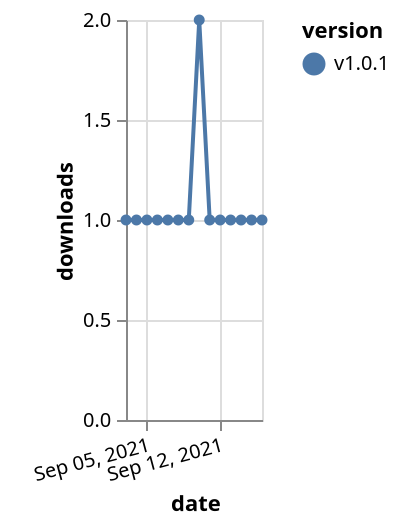 {"$schema": "https://vega.github.io/schema/vega-lite/v5.json", "description": "A simple bar chart with embedded data.", "data": {"values": [{"date": "2021-09-03", "total": 128, "delta": 1, "version": "v1.0.1"}, {"date": "2021-09-04", "total": 129, "delta": 1, "version": "v1.0.1"}, {"date": "2021-09-05", "total": 130, "delta": 1, "version": "v1.0.1"}, {"date": "2021-09-06", "total": 131, "delta": 1, "version": "v1.0.1"}, {"date": "2021-09-07", "total": 132, "delta": 1, "version": "v1.0.1"}, {"date": "2021-09-08", "total": 133, "delta": 1, "version": "v1.0.1"}, {"date": "2021-09-09", "total": 134, "delta": 1, "version": "v1.0.1"}, {"date": "2021-09-10", "total": 136, "delta": 2, "version": "v1.0.1"}, {"date": "2021-09-11", "total": 137, "delta": 1, "version": "v1.0.1"}, {"date": "2021-09-12", "total": 138, "delta": 1, "version": "v1.0.1"}, {"date": "2021-09-13", "total": 139, "delta": 1, "version": "v1.0.1"}, {"date": "2021-09-14", "total": 140, "delta": 1, "version": "v1.0.1"}, {"date": "2021-09-15", "total": 141, "delta": 1, "version": "v1.0.1"}, {"date": "2021-09-16", "total": 142, "delta": 1, "version": "v1.0.1"}]}, "width": "container", "mark": {"type": "line", "point": {"filled": true}}, "encoding": {"x": {"field": "date", "type": "temporal", "timeUnit": "yearmonthdate", "title": "date", "axis": {"labelAngle": -15}}, "y": {"field": "delta", "type": "quantitative", "title": "downloads"}, "color": {"field": "version", "type": "nominal"}, "tooltip": {"field": "delta"}}}